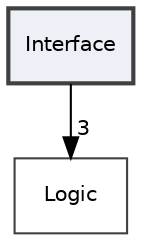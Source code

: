 digraph "/home/jose-costa/Documents/Uni/DA/Projeto/Interface"
{
 // LATEX_PDF_SIZE
  edge [fontname="Helvetica",fontsize="10",labelfontname="Helvetica",labelfontsize="10"];
  node [fontname="Helvetica",fontsize="10",shape=record];
  compound=true
  dir_b7263c2df3abed61e1897d5e9e534860 [shape=box, label="Interface", style="filled,bold,", fillcolor="#edf0f7", color="grey25", URL="dir_b7263c2df3abed61e1897d5e9e534860.html"];
  dir_431317b2a5ab8e1409cdf5bbbce19c0e [shape=box, label="Logic", style="", fillcolor="#edf0f7", color="grey25", URL="dir_431317b2a5ab8e1409cdf5bbbce19c0e.html"];
  dir_b7263c2df3abed61e1897d5e9e534860->dir_431317b2a5ab8e1409cdf5bbbce19c0e [headlabel="3", labeldistance=1.5 headhref="dir_000001_000002.html"];
}
